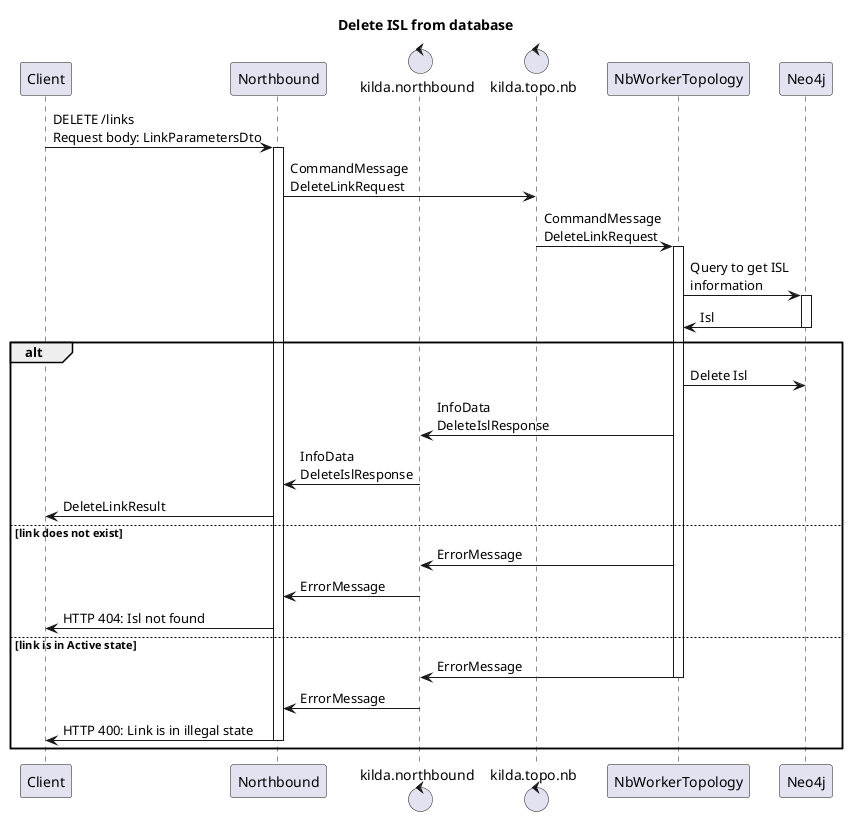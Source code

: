 @startuml
title Delete ISL from database

participant Client
participant Northbound

control kilda.northbound
control kilda.topo.nb

participant NbWorkerTopology
participant Neo4j

Client -> Northbound : DELETE /links\nRequest body: LinkParametersDto

activate Northbound

Northbound -> kilda.topo.nb : CommandMessage\nDeleteLinkRequest
kilda.topo.nb -> NbWorkerTopology : CommandMessage\nDeleteLinkRequest

activate NbWorkerTopology

NbWorkerTopology -> Neo4j : Query to get ISL\ninformation

activate Neo4j

Neo4j -> NbWorkerTopology : Isl

deactivate Neo4j

alt
NbWorkerTopology -> Neo4j : Delete Isl
NbWorkerTopology -> kilda.northbound : InfoData\nDeleteIslResponse
kilda.northbound -> Northbound : InfoData\nDeleteIslResponse
Northbound -> Client : DeleteLinkResult

else link does not exist
NbWorkerTopology -> kilda.northbound : ErrorMessage
kilda.northbound -> Northbound : ErrorMessage
Northbound -> Client : HTTP 404: Isl not found

else link is in Active state
NbWorkerTopology -> kilda.northbound : ErrorMessage

deactivate NbWorkerTopology

kilda.northbound -> Northbound : ErrorMessage
Northbound -> Client : HTTP 400: Link is in illegal state
deactivate Northbound

end
@enduml
